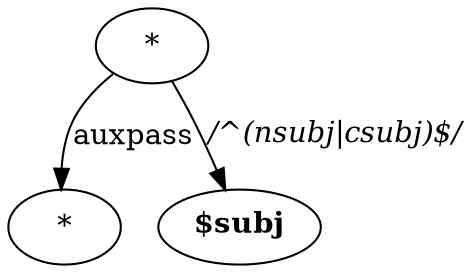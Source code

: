 //[[
//    Restriction({"nested":
//    [[
//        Restriction({"gov": 'auxpass'}),
//        Restriction({"gov": "^(nsubj|csubj)$", "name": "subj"})
//    ]]})
//]]

digraph {
    a [label="*"];
    b [label="*"];
    c [label = <<b>$subj</b>>];
    a -> b [label = "auxpass"];
    a -> c [label= <<i>/^(nsubj|csubj)$/</i>>];
}